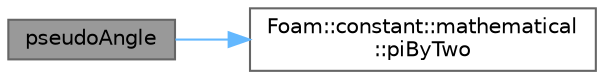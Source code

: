 digraph "pseudoAngle"
{
 // LATEX_PDF_SIZE
  bgcolor="transparent";
  edge [fontname=Helvetica,fontsize=10,labelfontname=Helvetica,labelfontsize=10];
  node [fontname=Helvetica,fontsize=10,shape=box,height=0.2,width=0.4];
  rankdir="LR";
  Node1 [id="Node000001",label="pseudoAngle",height=0.2,width=0.4,color="gray40", fillcolor="grey60", style="filled", fontcolor="black",tooltip=" "];
  Node1 -> Node2 [id="edge1_Node000001_Node000002",color="steelblue1",style="solid",tooltip=" "];
  Node2 [id="Node000002",label="Foam::constant::mathematical\l::piByTwo",height=0.2,width=0.4,color="grey40", fillcolor="white", style="filled",URL="$namespaceFoam_1_1constant_1_1mathematical.html#ac53f9d0533f1b7c1b85bc675bb8e5e78",tooltip=" "];
}

